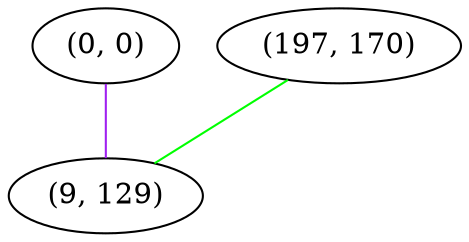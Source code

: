 graph "" {
"(0, 0)";
"(197, 170)";
"(9, 129)";
"(0, 0)" -- "(9, 129)"  [color=purple, key=0, weight=4];
"(197, 170)" -- "(9, 129)"  [color=green, key=0, weight=2];
}
